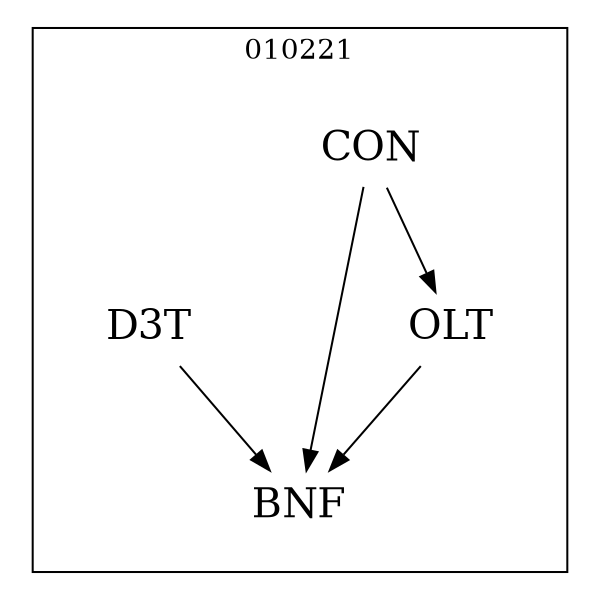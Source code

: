 strict digraph DAGS {
	size = "4,4!" ; ratio ="fill"; subgraph cluster_0{
			labeldoc = "t";
			label = "010221";node	[label= CON, shape = plaintext, fontsize=20] CON;node	[label= BNF, shape = plaintext, fontsize=20] BNF;node	[label= D3T, shape = plaintext, fontsize=20] D3T;node	[label= OLT, shape = plaintext, fontsize=20] OLT;
CON->BNF;
CON->OLT;
D3T->BNF;
OLT->BNF;
	}}